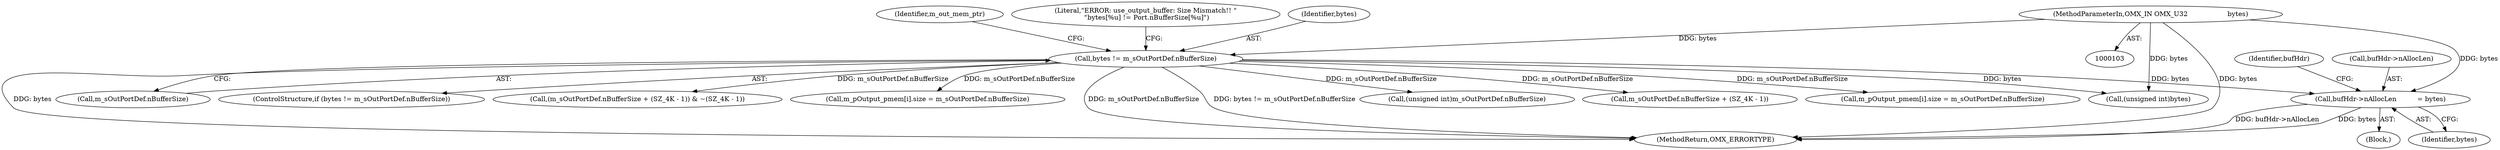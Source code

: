digraph "0_Android_89913d7df36dbeb458ce165856bd6505a2ec647d_0@pointer" {
"1000270" [label="(Call,bufHdr->nAllocLen          = bytes)"];
"1000138" [label="(Call,bytes != m_sOutPortDef.nBufferSize)"];
"1000108" [label="(MethodParameterIn,OMX_IN OMX_U32                   bytes)"];
"1000646" [label="(MethodReturn,OMX_ERRORTYPE)"];
"1000158" [label="(Identifier,m_out_mem_ptr)"];
"1000149" [label="(Call,(unsigned int)m_sOutPortDef.nBufferSize)"];
"1000402" [label="(Call,m_sOutPortDef.nBufferSize + (SZ_4K - 1))"];
"1000579" [label="(Call,m_pOutput_pmem[i].size = m_sOutPortDef.nBufferSize)"];
"1000271" [label="(Call,bufHdr->nAllocLen)"];
"1000145" [label="(Literal,\"ERROR: use_output_buffer: Size Mismatch!! \"\n \"bytes[%u] != Port.nBufferSize[%u]\")"];
"1000146" [label="(Call,(unsigned int)bytes)"];
"1000140" [label="(Call,m_sOutPortDef.nBufferSize)"];
"1000277" [label="(Identifier,bufHdr)"];
"1000108" [label="(MethodParameterIn,OMX_IN OMX_U32                   bytes)"];
"1000256" [label="(Block,)"];
"1000137" [label="(ControlStructure,if (bytes != m_sOutPortDef.nBufferSize))"];
"1000139" [label="(Identifier,bytes)"];
"1000274" [label="(Identifier,bytes)"];
"1000270" [label="(Call,bufHdr->nAllocLen          = bytes)"];
"1000138" [label="(Call,bytes != m_sOutPortDef.nBufferSize)"];
"1000401" [label="(Call,(m_sOutPortDef.nBufferSize + (SZ_4K - 1)) & ~(SZ_4K - 1))"];
"1000460" [label="(Call,m_pOutput_pmem[i].size = m_sOutPortDef.nBufferSize)"];
"1000270" -> "1000256"  [label="AST: "];
"1000270" -> "1000274"  [label="CFG: "];
"1000271" -> "1000270"  [label="AST: "];
"1000274" -> "1000270"  [label="AST: "];
"1000277" -> "1000270"  [label="CFG: "];
"1000270" -> "1000646"  [label="DDG: bytes"];
"1000270" -> "1000646"  [label="DDG: bufHdr->nAllocLen"];
"1000138" -> "1000270"  [label="DDG: bytes"];
"1000108" -> "1000270"  [label="DDG: bytes"];
"1000138" -> "1000137"  [label="AST: "];
"1000138" -> "1000140"  [label="CFG: "];
"1000139" -> "1000138"  [label="AST: "];
"1000140" -> "1000138"  [label="AST: "];
"1000145" -> "1000138"  [label="CFG: "];
"1000158" -> "1000138"  [label="CFG: "];
"1000138" -> "1000646"  [label="DDG: bytes"];
"1000138" -> "1000646"  [label="DDG: m_sOutPortDef.nBufferSize"];
"1000138" -> "1000646"  [label="DDG: bytes != m_sOutPortDef.nBufferSize"];
"1000108" -> "1000138"  [label="DDG: bytes"];
"1000138" -> "1000146"  [label="DDG: bytes"];
"1000138" -> "1000149"  [label="DDG: m_sOutPortDef.nBufferSize"];
"1000138" -> "1000401"  [label="DDG: m_sOutPortDef.nBufferSize"];
"1000138" -> "1000402"  [label="DDG: m_sOutPortDef.nBufferSize"];
"1000138" -> "1000460"  [label="DDG: m_sOutPortDef.nBufferSize"];
"1000138" -> "1000579"  [label="DDG: m_sOutPortDef.nBufferSize"];
"1000108" -> "1000103"  [label="AST: "];
"1000108" -> "1000646"  [label="DDG: bytes"];
"1000108" -> "1000146"  [label="DDG: bytes"];
}
